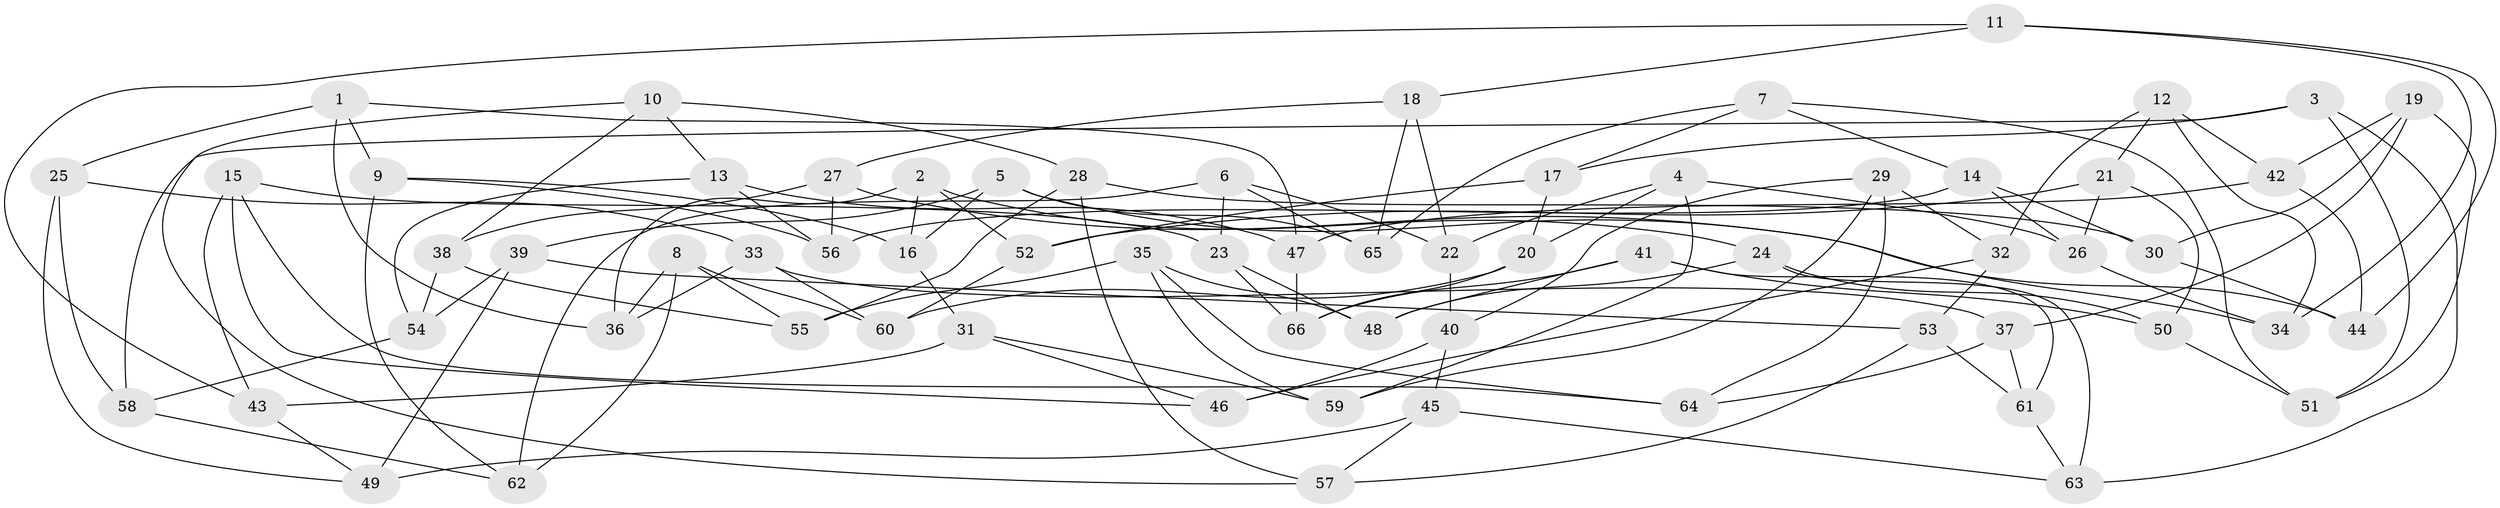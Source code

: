 // Generated by graph-tools (version 1.1) at 2025/56/03/09/25 04:56:16]
// undirected, 66 vertices, 132 edges
graph export_dot {
graph [start="1"]
  node [color=gray90,style=filled];
  1;
  2;
  3;
  4;
  5;
  6;
  7;
  8;
  9;
  10;
  11;
  12;
  13;
  14;
  15;
  16;
  17;
  18;
  19;
  20;
  21;
  22;
  23;
  24;
  25;
  26;
  27;
  28;
  29;
  30;
  31;
  32;
  33;
  34;
  35;
  36;
  37;
  38;
  39;
  40;
  41;
  42;
  43;
  44;
  45;
  46;
  47;
  48;
  49;
  50;
  51;
  52;
  53;
  54;
  55;
  56;
  57;
  58;
  59;
  60;
  61;
  62;
  63;
  64;
  65;
  66;
  1 -- 25;
  1 -- 9;
  1 -- 47;
  1 -- 36;
  2 -- 16;
  2 -- 24;
  2 -- 36;
  2 -- 52;
  3 -- 17;
  3 -- 63;
  3 -- 58;
  3 -- 51;
  4 -- 59;
  4 -- 20;
  4 -- 26;
  4 -- 22;
  5 -- 34;
  5 -- 65;
  5 -- 16;
  5 -- 39;
  6 -- 65;
  6 -- 22;
  6 -- 23;
  6 -- 62;
  7 -- 51;
  7 -- 65;
  7 -- 14;
  7 -- 17;
  8 -- 62;
  8 -- 60;
  8 -- 55;
  8 -- 36;
  9 -- 16;
  9 -- 62;
  9 -- 56;
  10 -- 57;
  10 -- 28;
  10 -- 13;
  10 -- 38;
  11 -- 43;
  11 -- 34;
  11 -- 44;
  11 -- 18;
  12 -- 21;
  12 -- 32;
  12 -- 42;
  12 -- 34;
  13 -- 47;
  13 -- 54;
  13 -- 56;
  14 -- 30;
  14 -- 26;
  14 -- 56;
  15 -- 46;
  15 -- 23;
  15 -- 43;
  15 -- 64;
  16 -- 31;
  17 -- 20;
  17 -- 52;
  18 -- 65;
  18 -- 22;
  18 -- 27;
  19 -- 51;
  19 -- 30;
  19 -- 42;
  19 -- 37;
  20 -- 60;
  20 -- 66;
  21 -- 50;
  21 -- 26;
  21 -- 52;
  22 -- 40;
  23 -- 48;
  23 -- 66;
  24 -- 50;
  24 -- 63;
  24 -- 48;
  25 -- 58;
  25 -- 33;
  25 -- 49;
  26 -- 34;
  27 -- 44;
  27 -- 38;
  27 -- 56;
  28 -- 55;
  28 -- 30;
  28 -- 57;
  29 -- 32;
  29 -- 59;
  29 -- 40;
  29 -- 64;
  30 -- 44;
  31 -- 46;
  31 -- 43;
  31 -- 59;
  32 -- 53;
  32 -- 46;
  33 -- 37;
  33 -- 36;
  33 -- 60;
  35 -- 64;
  35 -- 59;
  35 -- 48;
  35 -- 55;
  37 -- 64;
  37 -- 61;
  38 -- 55;
  38 -- 54;
  39 -- 54;
  39 -- 49;
  39 -- 53;
  40 -- 45;
  40 -- 46;
  41 -- 66;
  41 -- 50;
  41 -- 61;
  41 -- 48;
  42 -- 44;
  42 -- 47;
  43 -- 49;
  45 -- 49;
  45 -- 63;
  45 -- 57;
  47 -- 66;
  50 -- 51;
  52 -- 60;
  53 -- 57;
  53 -- 61;
  54 -- 58;
  58 -- 62;
  61 -- 63;
}
